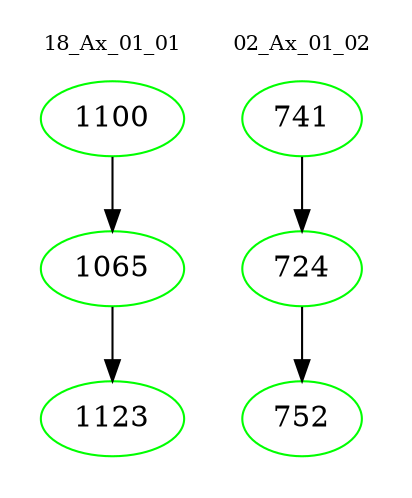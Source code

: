 digraph{
subgraph cluster_0 {
color = white
label = "18_Ax_01_01";
fontsize=10;
T0_1100 [label="1100", color="green"]
T0_1100 -> T0_1065 [color="black"]
T0_1065 [label="1065", color="green"]
T0_1065 -> T0_1123 [color="black"]
T0_1123 [label="1123", color="green"]
}
subgraph cluster_1 {
color = white
label = "02_Ax_01_02";
fontsize=10;
T1_741 [label="741", color="green"]
T1_741 -> T1_724 [color="black"]
T1_724 [label="724", color="green"]
T1_724 -> T1_752 [color="black"]
T1_752 [label="752", color="green"]
}
}
